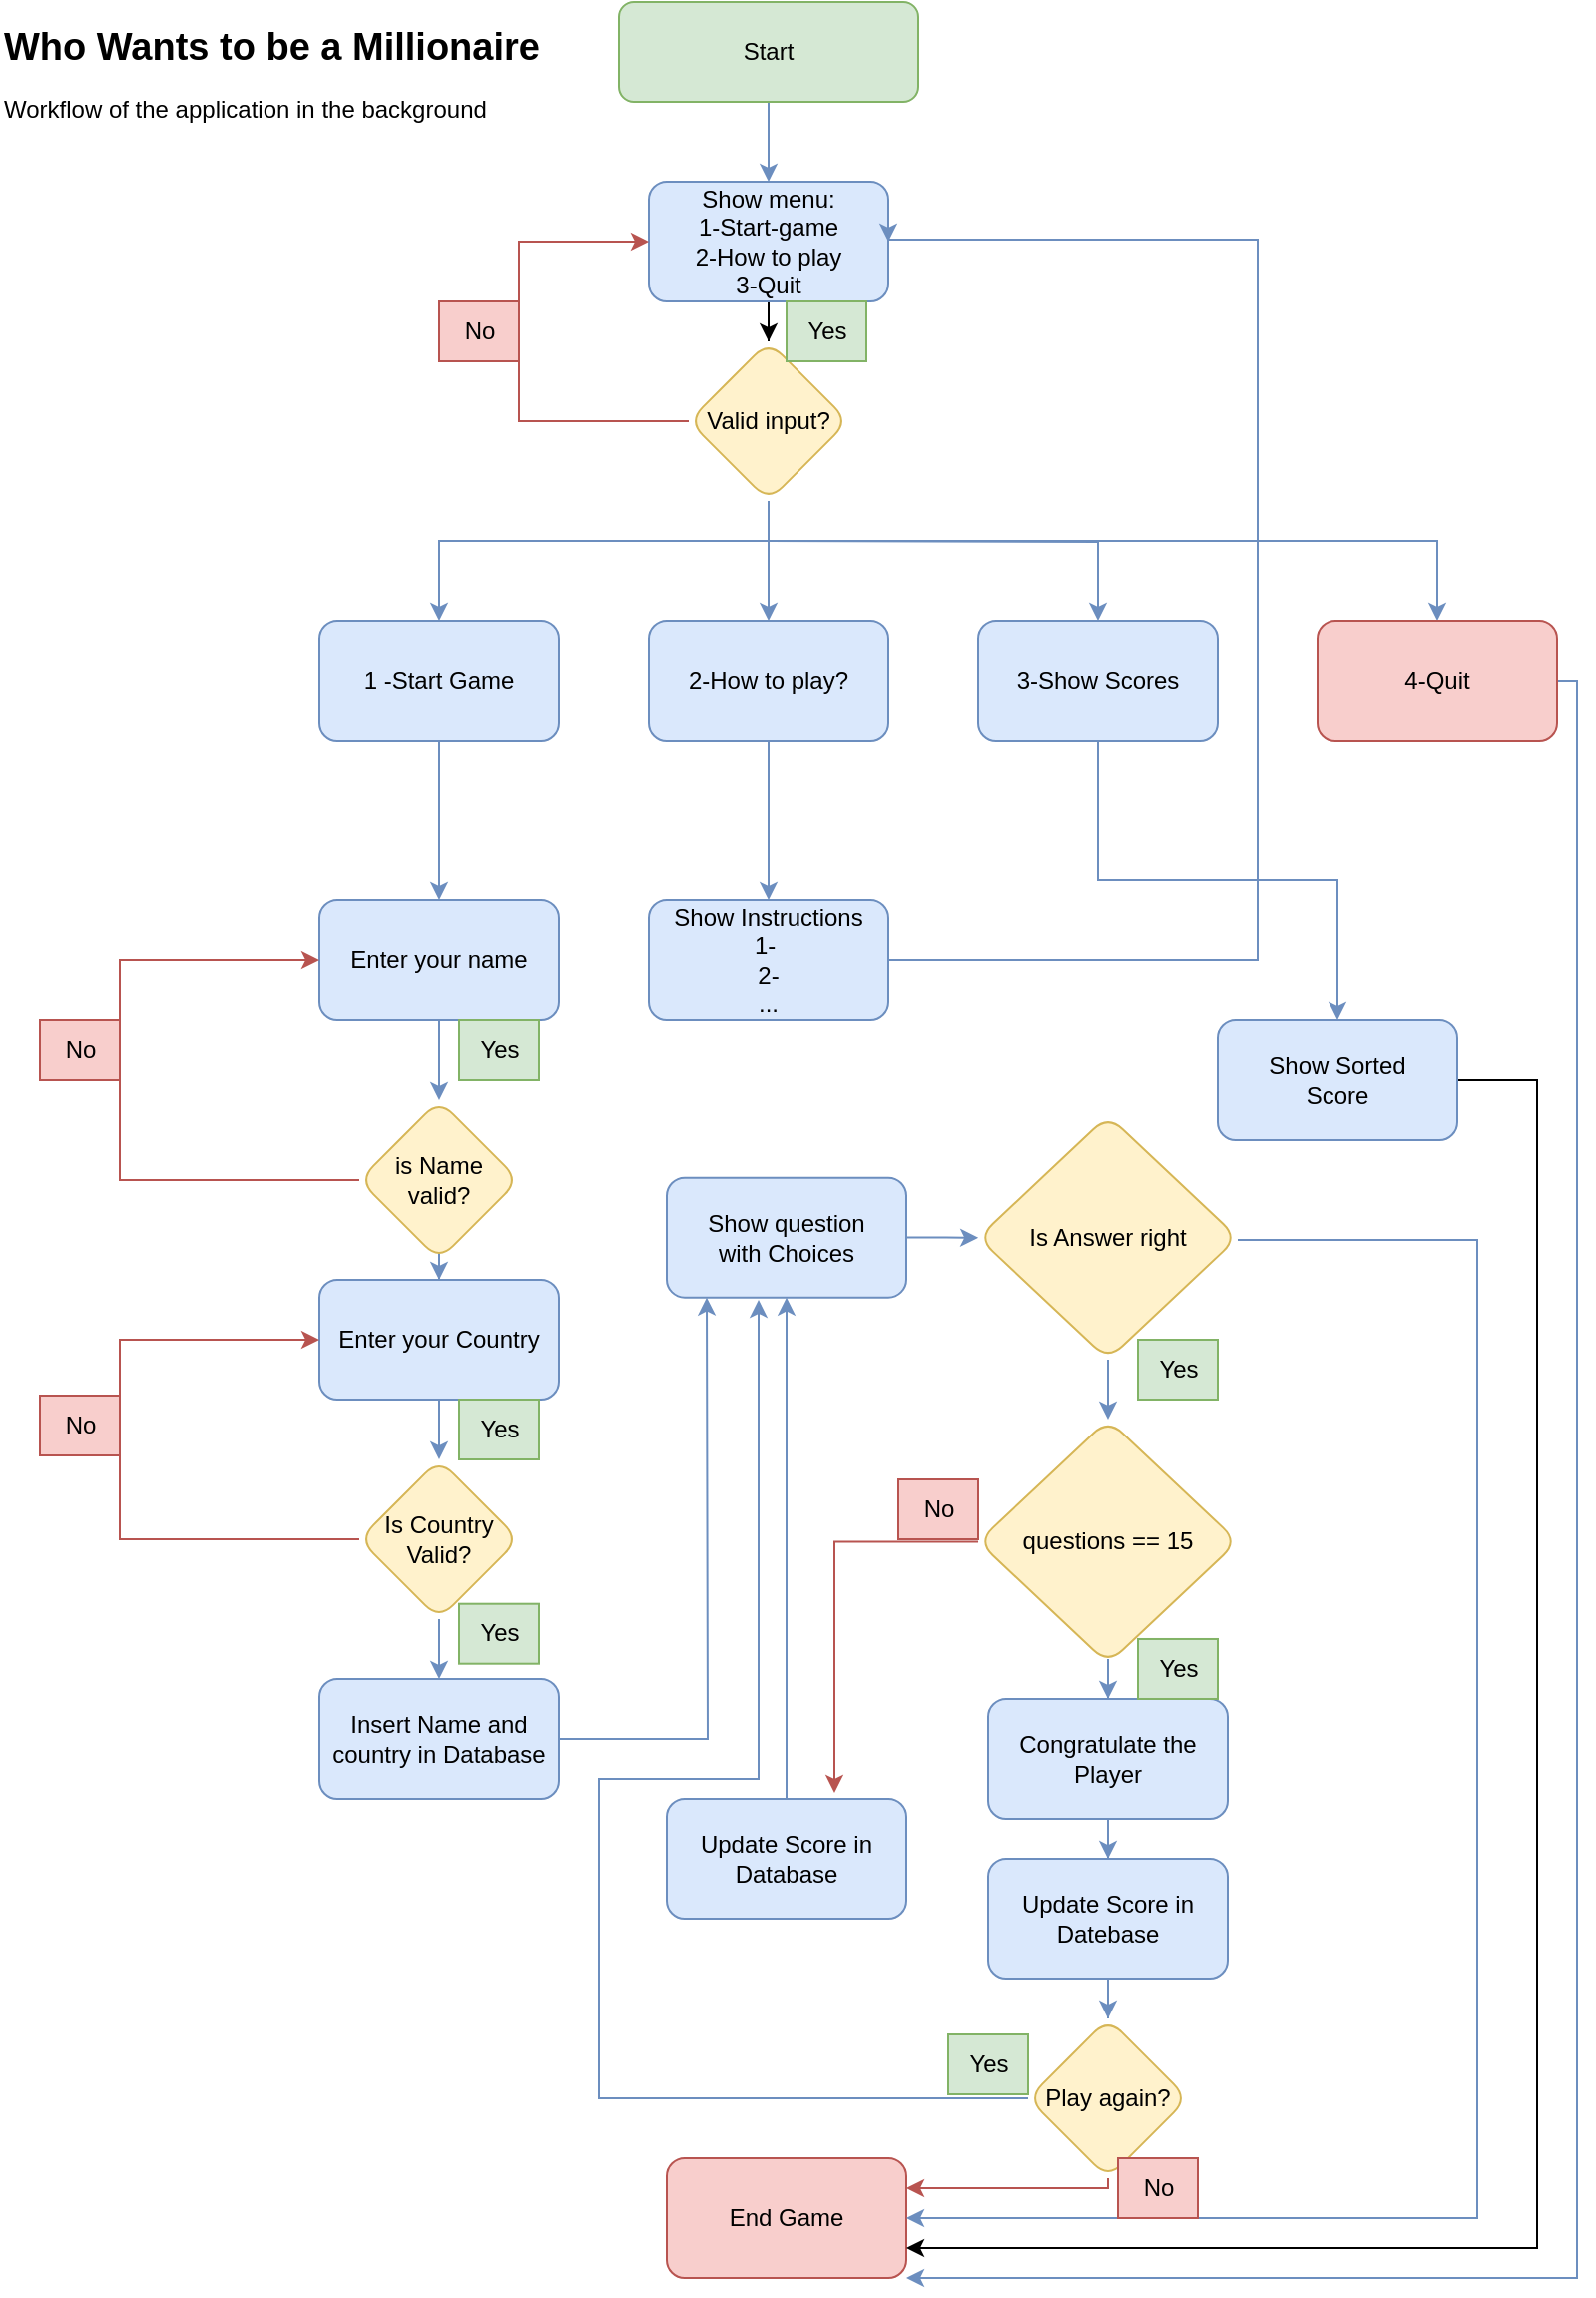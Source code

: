 <mxfile version="24.0.4" type="device">
  <diagram name="Page-1" id="EnJa8nesmO4lkYarM3P3">
    <mxGraphModel dx="1102" dy="1362" grid="1" gridSize="10" guides="1" tooltips="1" connect="1" arrows="1" fold="1" page="1" pageScale="1" pageWidth="827" pageHeight="1169" math="0" shadow="0">
      <root>
        <mxCell id="0" />
        <mxCell id="1" parent="0" />
        <mxCell id="nzZ0iq8yQrdat6Cmktu3-3" value="" style="edgeStyle=orthogonalEdgeStyle;rounded=0;orthogonalLoop=1;jettySize=auto;html=1;fillColor=#dae8fc;strokeColor=#6c8ebf;" edge="1" parent="1" source="nzZ0iq8yQrdat6Cmktu3-1" target="nzZ0iq8yQrdat6Cmktu3-2">
          <mxGeometry relative="1" as="geometry" />
        </mxCell>
        <mxCell id="nzZ0iq8yQrdat6Cmktu3-1" value="Start" style="rounded=1;whiteSpace=wrap;html=1;fillColor=#d5e8d4;strokeColor=#82b366;fontColor=#000000;" vertex="1" parent="1">
          <mxGeometry x="330" y="10" width="150" height="50" as="geometry" />
        </mxCell>
        <mxCell id="nzZ0iq8yQrdat6Cmktu3-5" value="" style="edgeStyle=orthogonalEdgeStyle;rounded=0;orthogonalLoop=1;jettySize=auto;html=1;" edge="1" parent="1" source="nzZ0iq8yQrdat6Cmktu3-2" target="nzZ0iq8yQrdat6Cmktu3-4">
          <mxGeometry relative="1" as="geometry" />
        </mxCell>
        <mxCell id="nzZ0iq8yQrdat6Cmktu3-2" value="Show menu:&lt;br&gt;1-Start-game&lt;br&gt;2-How to play&lt;br&gt;3-Quit" style="whiteSpace=wrap;html=1;rounded=1;fillColor=#dae8fc;strokeColor=#6c8ebf;fontColor=#000000;" vertex="1" parent="1">
          <mxGeometry x="345" y="100" width="120" height="60" as="geometry" />
        </mxCell>
        <mxCell id="nzZ0iq8yQrdat6Cmktu3-6" style="edgeStyle=orthogonalEdgeStyle;rounded=0;orthogonalLoop=1;jettySize=auto;html=1;exitX=0;exitY=0.5;exitDx=0;exitDy=0;entryX=0;entryY=0.5;entryDx=0;entryDy=0;fillColor=#f8cecc;strokeColor=#b85450;" edge="1" parent="1" source="nzZ0iq8yQrdat6Cmktu3-4" target="nzZ0iq8yQrdat6Cmktu3-2">
          <mxGeometry relative="1" as="geometry">
            <mxPoint x="359.999" y="200.059" as="sourcePoint" />
            <mxPoint x="330" y="130" as="targetPoint" />
            <Array as="points">
              <mxPoint x="280" y="220" />
              <mxPoint x="280" y="130" />
            </Array>
          </mxGeometry>
        </mxCell>
        <mxCell id="nzZ0iq8yQrdat6Cmktu3-13" style="edgeStyle=orthogonalEdgeStyle;rounded=0;orthogonalLoop=1;jettySize=auto;html=1;entryX=0.5;entryY=0;entryDx=0;entryDy=0;fillColor=#dae8fc;strokeColor=#6c8ebf;" edge="1" parent="1" source="nzZ0iq8yQrdat6Cmktu3-4" target="nzZ0iq8yQrdat6Cmktu3-10">
          <mxGeometry relative="1" as="geometry" />
        </mxCell>
        <mxCell id="nzZ0iq8yQrdat6Cmktu3-14" style="edgeStyle=orthogonalEdgeStyle;rounded=0;orthogonalLoop=1;jettySize=auto;html=1;entryX=0.5;entryY=0;entryDx=0;entryDy=0;fillColor=#dae8fc;strokeColor=#6c8ebf;" edge="1" parent="1" target="nzZ0iq8yQrdat6Cmktu3-11">
          <mxGeometry relative="1" as="geometry">
            <mxPoint x="405" y="280" as="sourcePoint" />
          </mxGeometry>
        </mxCell>
        <mxCell id="nzZ0iq8yQrdat6Cmktu3-15" style="edgeStyle=orthogonalEdgeStyle;rounded=0;orthogonalLoop=1;jettySize=auto;html=1;exitX=0.5;exitY=1;exitDx=0;exitDy=0;entryX=0.5;entryY=0;entryDx=0;entryDy=0;fillColor=#dae8fc;strokeColor=#6c8ebf;" edge="1" parent="1" source="nzZ0iq8yQrdat6Cmktu3-4" target="nzZ0iq8yQrdat6Cmktu3-8">
          <mxGeometry relative="1" as="geometry">
            <Array as="points">
              <mxPoint x="240" y="280" />
            </Array>
          </mxGeometry>
        </mxCell>
        <mxCell id="nzZ0iq8yQrdat6Cmktu3-75" style="edgeStyle=orthogonalEdgeStyle;rounded=0;orthogonalLoop=1;jettySize=auto;html=1;entryX=0.5;entryY=0;entryDx=0;entryDy=0;fillColor=#dae8fc;strokeColor=#6c8ebf;" edge="1" parent="1" source="nzZ0iq8yQrdat6Cmktu3-4" target="nzZ0iq8yQrdat6Cmktu3-72">
          <mxGeometry relative="1" as="geometry">
            <Array as="points">
              <mxPoint x="405" y="280" />
              <mxPoint x="740" y="280" />
            </Array>
          </mxGeometry>
        </mxCell>
        <mxCell id="nzZ0iq8yQrdat6Cmktu3-4" value="Valid input?" style="rhombus;whiteSpace=wrap;html=1;rounded=1;fillColor=#fff2cc;strokeColor=#d6b656;fontColor=#000000;" vertex="1" parent="1">
          <mxGeometry x="365" y="180" width="80" height="80" as="geometry" />
        </mxCell>
        <mxCell id="nzZ0iq8yQrdat6Cmktu3-7" value="No" style="text;html=1;align=center;verticalAlign=middle;resizable=0;points=[];autosize=1;strokeColor=#b85450;fillColor=#f8cecc;fontColor=#000000;" vertex="1" parent="1">
          <mxGeometry x="240" y="160" width="40" height="30" as="geometry" />
        </mxCell>
        <mxCell id="nzZ0iq8yQrdat6Cmktu3-21" value="" style="edgeStyle=orthogonalEdgeStyle;rounded=0;orthogonalLoop=1;jettySize=auto;html=1;fillColor=#dae8fc;strokeColor=#6c8ebf;" edge="1" parent="1" source="nzZ0iq8yQrdat6Cmktu3-8" target="nzZ0iq8yQrdat6Cmktu3-20">
          <mxGeometry relative="1" as="geometry" />
        </mxCell>
        <mxCell id="nzZ0iq8yQrdat6Cmktu3-8" value="1 -Start Game" style="whiteSpace=wrap;html=1;rounded=1;fillColor=#dae8fc;strokeColor=#6c8ebf;fontColor=#000000;" vertex="1" parent="1">
          <mxGeometry x="180" y="320" width="120" height="60" as="geometry" />
        </mxCell>
        <mxCell id="nzZ0iq8yQrdat6Cmktu3-17" value="" style="edgeStyle=orthogonalEdgeStyle;rounded=0;orthogonalLoop=1;jettySize=auto;html=1;fillColor=#dae8fc;strokeColor=#6c8ebf;" edge="1" parent="1" source="nzZ0iq8yQrdat6Cmktu3-10" target="nzZ0iq8yQrdat6Cmktu3-16">
          <mxGeometry relative="1" as="geometry" />
        </mxCell>
        <mxCell id="nzZ0iq8yQrdat6Cmktu3-10" value="2-How to play?" style="whiteSpace=wrap;html=1;rounded=1;fillColor=#dae8fc;strokeColor=#6c8ebf;fontColor=#000000;" vertex="1" parent="1">
          <mxGeometry x="345" y="320" width="120" height="60" as="geometry" />
        </mxCell>
        <mxCell id="nzZ0iq8yQrdat6Cmktu3-77" value="" style="edgeStyle=orthogonalEdgeStyle;rounded=0;orthogonalLoop=1;jettySize=auto;html=1;fillColor=#dae8fc;strokeColor=#6c8ebf;" edge="1" parent="1" source="nzZ0iq8yQrdat6Cmktu3-11" target="nzZ0iq8yQrdat6Cmktu3-76">
          <mxGeometry relative="1" as="geometry" />
        </mxCell>
        <mxCell id="nzZ0iq8yQrdat6Cmktu3-11" value="3-Show Scores" style="whiteSpace=wrap;html=1;rounded=1;fillColor=#dae8fc;strokeColor=#6c8ebf;" vertex="1" parent="1">
          <mxGeometry x="510" y="320" width="120" height="60" as="geometry" />
        </mxCell>
        <mxCell id="nzZ0iq8yQrdat6Cmktu3-19" style="edgeStyle=orthogonalEdgeStyle;rounded=0;orthogonalLoop=1;jettySize=auto;html=1;entryX=1;entryY=0.5;entryDx=0;entryDy=0;fillColor=#dae8fc;strokeColor=#6c8ebf;" edge="1" parent="1" source="nzZ0iq8yQrdat6Cmktu3-16" target="nzZ0iq8yQrdat6Cmktu3-2">
          <mxGeometry relative="1" as="geometry">
            <mxPoint x="740" y="120" as="targetPoint" />
            <Array as="points">
              <mxPoint x="650" y="490" />
              <mxPoint x="650" y="129" />
              <mxPoint x="465" y="129" />
            </Array>
          </mxGeometry>
        </mxCell>
        <mxCell id="nzZ0iq8yQrdat6Cmktu3-16" value="Show Instructions&lt;br&gt;1-&amp;nbsp;&lt;br&gt;2-&lt;br&gt;..." style="whiteSpace=wrap;html=1;rounded=1;fillColor=#dae8fc;strokeColor=#6c8ebf;fontColor=#000000;" vertex="1" parent="1">
          <mxGeometry x="345" y="460" width="120" height="60" as="geometry" />
        </mxCell>
        <mxCell id="nzZ0iq8yQrdat6Cmktu3-23" value="" style="edgeStyle=orthogonalEdgeStyle;rounded=0;orthogonalLoop=1;jettySize=auto;html=1;fillColor=#dae8fc;strokeColor=#6c8ebf;" edge="1" parent="1" source="nzZ0iq8yQrdat6Cmktu3-20" target="nzZ0iq8yQrdat6Cmktu3-22">
          <mxGeometry relative="1" as="geometry" />
        </mxCell>
        <mxCell id="nzZ0iq8yQrdat6Cmktu3-20" value="Enter your name" style="whiteSpace=wrap;html=1;rounded=1;fillColor=#dae8fc;strokeColor=#6c8ebf;fontColor=#000000;" vertex="1" parent="1">
          <mxGeometry x="180" y="460" width="120" height="60" as="geometry" />
        </mxCell>
        <mxCell id="nzZ0iq8yQrdat6Cmktu3-26" value="" style="edgeStyle=orthogonalEdgeStyle;rounded=0;orthogonalLoop=1;jettySize=auto;html=1;fillColor=#dae8fc;strokeColor=#6c8ebf;" edge="1" parent="1" source="nzZ0iq8yQrdat6Cmktu3-22" target="nzZ0iq8yQrdat6Cmktu3-25">
          <mxGeometry relative="1" as="geometry" />
        </mxCell>
        <mxCell id="nzZ0iq8yQrdat6Cmktu3-22" value="is Name&lt;br&gt;valid?" style="rhombus;whiteSpace=wrap;html=1;rounded=1;fillColor=#fff2cc;strokeColor=#d6b656;fontColor=#000000;" vertex="1" parent="1">
          <mxGeometry x="200" y="560" width="80" height="80" as="geometry" />
        </mxCell>
        <mxCell id="nzZ0iq8yQrdat6Cmktu3-28" value="" style="edgeStyle=orthogonalEdgeStyle;rounded=0;orthogonalLoop=1;jettySize=auto;html=1;fillColor=#dae8fc;strokeColor=#6c8ebf;" edge="1" parent="1" source="nzZ0iq8yQrdat6Cmktu3-25" target="nzZ0iq8yQrdat6Cmktu3-27">
          <mxGeometry relative="1" as="geometry" />
        </mxCell>
        <mxCell id="nzZ0iq8yQrdat6Cmktu3-25" value="Enter your Country" style="whiteSpace=wrap;html=1;rounded=1;fillColor=#dae8fc;strokeColor=#6c8ebf;fontColor=#000000;" vertex="1" parent="1">
          <mxGeometry x="180" y="650" width="120" height="60" as="geometry" />
        </mxCell>
        <mxCell id="nzZ0iq8yQrdat6Cmktu3-31" value="" style="edgeStyle=orthogonalEdgeStyle;rounded=0;orthogonalLoop=1;jettySize=auto;html=1;fillColor=#dae8fc;strokeColor=#6c8ebf;" edge="1" parent="1" source="nzZ0iq8yQrdat6Cmktu3-27" target="nzZ0iq8yQrdat6Cmktu3-30">
          <mxGeometry relative="1" as="geometry" />
        </mxCell>
        <mxCell id="nzZ0iq8yQrdat6Cmktu3-27" value="Is Country&lt;br&gt;Valid?" style="rhombus;whiteSpace=wrap;html=1;rounded=1;fillColor=#fff2cc;strokeColor=#d6b656;fontColor=#000000;" vertex="1" parent="1">
          <mxGeometry x="200" y="740" width="80" height="80" as="geometry" />
        </mxCell>
        <mxCell id="nzZ0iq8yQrdat6Cmktu3-33" value="" style="edgeStyle=orthogonalEdgeStyle;rounded=0;orthogonalLoop=1;jettySize=auto;html=1;exitX=1;exitY=0.5;exitDx=0;exitDy=0;fillColor=#dae8fc;strokeColor=#6c8ebf;" edge="1" parent="1" source="nzZ0iq8yQrdat6Cmktu3-30">
          <mxGeometry relative="1" as="geometry">
            <mxPoint x="260" y="880" as="sourcePoint" />
            <mxPoint x="374" y="658.83" as="targetPoint" />
          </mxGeometry>
        </mxCell>
        <mxCell id="nzZ0iq8yQrdat6Cmktu3-30" value="Insert Name and country in Database" style="whiteSpace=wrap;html=1;rounded=1;fillColor=#dae8fc;strokeColor=#6c8ebf;fontColor=#000000;" vertex="1" parent="1">
          <mxGeometry x="180" y="850" width="120" height="60" as="geometry" />
        </mxCell>
        <mxCell id="nzZ0iq8yQrdat6Cmktu3-42" value="" style="edgeStyle=orthogonalEdgeStyle;rounded=0;orthogonalLoop=1;jettySize=auto;html=1;fillColor=#dae8fc;strokeColor=#6c8ebf;" edge="1" parent="1" source="nzZ0iq8yQrdat6Cmktu3-32" target="nzZ0iq8yQrdat6Cmktu3-41">
          <mxGeometry relative="1" as="geometry" />
        </mxCell>
        <mxCell id="nzZ0iq8yQrdat6Cmktu3-32" value="Show question&lt;br&gt;with Choices" style="whiteSpace=wrap;html=1;rounded=1;fillColor=#dae8fc;strokeColor=#6c8ebf;fontColor=#000000;" vertex="1" parent="1">
          <mxGeometry x="354" y="598.83" width="120" height="60" as="geometry" />
        </mxCell>
        <mxCell id="nzZ0iq8yQrdat6Cmktu3-34" value="" style="endArrow=classic;html=1;rounded=0;entryX=0;entryY=0.5;entryDx=0;entryDy=0;exitX=0;exitY=0.5;exitDx=0;exitDy=0;fillColor=#f8cecc;strokeColor=#b85450;" edge="1" parent="1" source="nzZ0iq8yQrdat6Cmktu3-22" target="nzZ0iq8yQrdat6Cmktu3-20">
          <mxGeometry width="50" height="50" relative="1" as="geometry">
            <mxPoint x="340" y="610" as="sourcePoint" />
            <mxPoint x="390" y="560" as="targetPoint" />
            <Array as="points">
              <mxPoint x="80" y="600" />
              <mxPoint x="80" y="490" />
            </Array>
          </mxGeometry>
        </mxCell>
        <mxCell id="nzZ0iq8yQrdat6Cmktu3-35" value="" style="endArrow=classic;html=1;rounded=0;fillColor=#f8cecc;strokeColor=#b85450;" edge="1" parent="1">
          <mxGeometry width="50" height="50" relative="1" as="geometry">
            <mxPoint x="200" y="780" as="sourcePoint" />
            <mxPoint x="180" y="680" as="targetPoint" />
            <Array as="points">
              <mxPoint x="80" y="780" />
              <mxPoint x="80" y="730" />
              <mxPoint x="80" y="680" />
            </Array>
          </mxGeometry>
        </mxCell>
        <mxCell id="nzZ0iq8yQrdat6Cmktu3-36" value="No" style="text;html=1;align=center;verticalAlign=middle;resizable=0;points=[];autosize=1;strokeColor=#b85450;fillColor=#f8cecc;fontColor=#000000;" vertex="1" parent="1">
          <mxGeometry x="40" y="520" width="40" height="30" as="geometry" />
        </mxCell>
        <mxCell id="nzZ0iq8yQrdat6Cmktu3-37" value="No" style="text;html=1;align=center;verticalAlign=middle;resizable=0;points=[];autosize=1;strokeColor=#b85450;fillColor=#f8cecc;fontColor=#000000;" vertex="1" parent="1">
          <mxGeometry x="40" y="708" width="40" height="30" as="geometry" />
        </mxCell>
        <mxCell id="nzZ0iq8yQrdat6Cmktu3-38" value="Yes" style="text;html=1;align=center;verticalAlign=middle;resizable=0;points=[];autosize=1;strokeColor=#82b366;fillColor=#d5e8d4;fontColor=#000000;" vertex="1" parent="1">
          <mxGeometry x="250" y="520" width="40" height="30" as="geometry" />
        </mxCell>
        <mxCell id="nzZ0iq8yQrdat6Cmktu3-39" value="Yes" style="text;html=1;align=center;verticalAlign=middle;resizable=0;points=[];autosize=1;strokeColor=#82b366;fillColor=#d5e8d4;fontColor=#000000;" vertex="1" parent="1">
          <mxGeometry x="250" y="710" width="40" height="30" as="geometry" />
        </mxCell>
        <mxCell id="nzZ0iq8yQrdat6Cmktu3-40" value="Yes" style="text;html=1;align=center;verticalAlign=middle;resizable=0;points=[];autosize=1;strokeColor=#82b366;fillColor=#d5e8d4;fontColor=#000000;" vertex="1" parent="1">
          <mxGeometry x="250" y="812.35" width="40" height="30" as="geometry" />
        </mxCell>
        <mxCell id="nzZ0iq8yQrdat6Cmktu3-47" value="" style="edgeStyle=orthogonalEdgeStyle;rounded=0;orthogonalLoop=1;jettySize=auto;html=1;fillColor=#dae8fc;strokeColor=#6c8ebf;" edge="1" parent="1" source="nzZ0iq8yQrdat6Cmktu3-41" target="nzZ0iq8yQrdat6Cmktu3-46">
          <mxGeometry relative="1" as="geometry" />
        </mxCell>
        <mxCell id="nzZ0iq8yQrdat6Cmktu3-41" value="Is Answer right" style="rhombus;whiteSpace=wrap;html=1;rounded=1;fillColor=#fff2cc;strokeColor=#d6b656;fontColor=#000000;" vertex="1" parent="1">
          <mxGeometry x="510" y="567.65" width="130" height="122.35" as="geometry" />
        </mxCell>
        <mxCell id="nzZ0iq8yQrdat6Cmktu3-45" style="edgeStyle=orthogonalEdgeStyle;rounded=0;orthogonalLoop=1;jettySize=auto;html=1;entryX=0.5;entryY=1;entryDx=0;entryDy=0;fillColor=#dae8fc;strokeColor=#6c8ebf;" edge="1" parent="1" source="nzZ0iq8yQrdat6Cmktu3-43" target="nzZ0iq8yQrdat6Cmktu3-32">
          <mxGeometry relative="1" as="geometry" />
        </mxCell>
        <mxCell id="nzZ0iq8yQrdat6Cmktu3-43" value="Update Score in Database" style="whiteSpace=wrap;html=1;rounded=1;fillColor=#dae8fc;strokeColor=#6c8ebf;fontColor=#000000;" vertex="1" parent="1">
          <mxGeometry x="354" y="909.995" width="120" height="60" as="geometry" />
        </mxCell>
        <mxCell id="nzZ0iq8yQrdat6Cmktu3-50" value="" style="edgeStyle=orthogonalEdgeStyle;rounded=0;orthogonalLoop=1;jettySize=auto;html=1;fillColor=#dae8fc;strokeColor=#6c8ebf;" edge="1" parent="1" source="nzZ0iq8yQrdat6Cmktu3-46" target="nzZ0iq8yQrdat6Cmktu3-49">
          <mxGeometry relative="1" as="geometry" />
        </mxCell>
        <mxCell id="nzZ0iq8yQrdat6Cmktu3-46" value="questions == 15" style="rhombus;whiteSpace=wrap;html=1;rounded=1;fillColor=#fff2cc;strokeColor=#d6b656;fontColor=#000000;" vertex="1" parent="1">
          <mxGeometry x="510" y="720" width="130" height="122.35" as="geometry" />
        </mxCell>
        <mxCell id="nzZ0iq8yQrdat6Cmktu3-48" style="edgeStyle=orthogonalEdgeStyle;rounded=0;orthogonalLoop=1;jettySize=auto;html=1;entryX=0.7;entryY=-0.05;entryDx=0;entryDy=0;entryPerimeter=0;fillColor=#f8cecc;strokeColor=#b85450;" edge="1" parent="1" source="nzZ0iq8yQrdat6Cmktu3-46" target="nzZ0iq8yQrdat6Cmktu3-43">
          <mxGeometry relative="1" as="geometry" />
        </mxCell>
        <mxCell id="nzZ0iq8yQrdat6Cmktu3-52" value="" style="edgeStyle=orthogonalEdgeStyle;rounded=0;orthogonalLoop=1;jettySize=auto;html=1;fillColor=#dae8fc;strokeColor=#6c8ebf;" edge="1" parent="1" source="nzZ0iq8yQrdat6Cmktu3-49" target="nzZ0iq8yQrdat6Cmktu3-51">
          <mxGeometry relative="1" as="geometry" />
        </mxCell>
        <mxCell id="nzZ0iq8yQrdat6Cmktu3-49" value="Congratulate the Player" style="whiteSpace=wrap;html=1;rounded=1;fillColor=#dae8fc;strokeColor=#6c8ebf;fontColor=#000000;" vertex="1" parent="1">
          <mxGeometry x="515" y="859.995" width="120" height="60" as="geometry" />
        </mxCell>
        <mxCell id="nzZ0iq8yQrdat6Cmktu3-54" value="" style="edgeStyle=orthogonalEdgeStyle;rounded=0;orthogonalLoop=1;jettySize=auto;html=1;fillColor=#dae8fc;strokeColor=#6c8ebf;" edge="1" parent="1" source="nzZ0iq8yQrdat6Cmktu3-51" target="nzZ0iq8yQrdat6Cmktu3-53">
          <mxGeometry relative="1" as="geometry" />
        </mxCell>
        <mxCell id="nzZ0iq8yQrdat6Cmktu3-51" value="Update Score in Datebase" style="whiteSpace=wrap;html=1;rounded=1;fillColor=#dae8fc;strokeColor=#6c8ebf;fontColor=#000000;" vertex="1" parent="1">
          <mxGeometry x="515" y="940.005" width="120" height="60" as="geometry" />
        </mxCell>
        <mxCell id="nzZ0iq8yQrdat6Cmktu3-68" style="edgeStyle=orthogonalEdgeStyle;rounded=0;orthogonalLoop=1;jettySize=auto;html=1;entryX=1;entryY=0.25;entryDx=0;entryDy=0;fillColor=#f8cecc;strokeColor=#b85450;" edge="1" parent="1" source="nzZ0iq8yQrdat6Cmktu3-53" target="nzZ0iq8yQrdat6Cmktu3-56">
          <mxGeometry relative="1" as="geometry">
            <Array as="points">
              <mxPoint x="575" y="1105" />
            </Array>
          </mxGeometry>
        </mxCell>
        <mxCell id="nzZ0iq8yQrdat6Cmktu3-53" value="Play again?" style="rhombus;whiteSpace=wrap;html=1;rounded=1;fillColor=#fff2cc;strokeColor=#d6b656;" vertex="1" parent="1">
          <mxGeometry x="535" y="1020.005" width="80" height="80" as="geometry" />
        </mxCell>
        <mxCell id="nzZ0iq8yQrdat6Cmktu3-55" value="" style="endArrow=classic;html=1;rounded=0;exitX=0;exitY=0.5;exitDx=0;exitDy=0;fillColor=#dae8fc;strokeColor=#6c8ebf;" edge="1" parent="1" source="nzZ0iq8yQrdat6Cmktu3-53">
          <mxGeometry width="50" height="50" relative="1" as="geometry">
            <mxPoint x="515" y="1120.015" as="sourcePoint" />
            <mxPoint x="400" y="660" as="targetPoint" />
            <Array as="points">
              <mxPoint x="320" y="1060" />
              <mxPoint x="320" y="900" />
              <mxPoint x="400" y="900" />
            </Array>
          </mxGeometry>
        </mxCell>
        <mxCell id="nzZ0iq8yQrdat6Cmktu3-56" value="End Game" style="whiteSpace=wrap;html=1;rounded=1;fillColor=#f8cecc;strokeColor=#b85450;fontColor=#000000;" vertex="1" parent="1">
          <mxGeometry x="354" y="1090.005" width="120" height="60" as="geometry" />
        </mxCell>
        <mxCell id="nzZ0iq8yQrdat6Cmktu3-60" value="No" style="text;html=1;align=center;verticalAlign=middle;resizable=0;points=[];autosize=1;strokeColor=#b85450;fillColor=#f8cecc;fontColor=#000000;" vertex="1" parent="1">
          <mxGeometry x="470" y="750" width="40" height="30" as="geometry" />
        </mxCell>
        <mxCell id="nzZ0iq8yQrdat6Cmktu3-61" value="Yes" style="text;html=1;align=center;verticalAlign=middle;resizable=0;points=[];autosize=1;strokeColor=#82b366;fillColor=#d5e8d4;fontColor=#000000;" vertex="1" parent="1">
          <mxGeometry x="590" y="680" width="40" height="30" as="geometry" />
        </mxCell>
        <mxCell id="nzZ0iq8yQrdat6Cmktu3-64" value="" style="endArrow=classic;html=1;rounded=0;entryX=1;entryY=0.5;entryDx=0;entryDy=0;fillColor=#dae8fc;strokeColor=#6c8ebf;" edge="1" parent="1" target="nzZ0iq8yQrdat6Cmktu3-56">
          <mxGeometry width="50" height="50" relative="1" as="geometry">
            <mxPoint x="640" y="630" as="sourcePoint" />
            <mxPoint x="760" y="1120" as="targetPoint" />
            <Array as="points">
              <mxPoint x="760" y="630" />
              <mxPoint x="760" y="1120" />
            </Array>
          </mxGeometry>
        </mxCell>
        <mxCell id="nzZ0iq8yQrdat6Cmktu3-65" value="Yes" style="text;html=1;align=center;verticalAlign=middle;resizable=0;points=[];autosize=1;strokeColor=#82b366;fillColor=#d5e8d4;fontColor=#000000;" vertex="1" parent="1">
          <mxGeometry x="414" y="160" width="40" height="30" as="geometry" />
        </mxCell>
        <mxCell id="nzZ0iq8yQrdat6Cmktu3-66" value="Yes" style="text;html=1;align=center;verticalAlign=middle;resizable=0;points=[];autosize=1;strokeColor=#82b366;fillColor=#d5e8d4;fontColor=#000000;" vertex="1" parent="1">
          <mxGeometry x="590" y="829.99" width="40" height="30" as="geometry" />
        </mxCell>
        <mxCell id="nzZ0iq8yQrdat6Cmktu3-67" value="Yes" style="text;html=1;align=center;verticalAlign=middle;resizable=0;points=[];autosize=1;strokeColor=#82b366;fillColor=#d5e8d4;fontColor=#000000;" vertex="1" parent="1">
          <mxGeometry x="495" y="1028" width="40" height="30" as="geometry" />
        </mxCell>
        <mxCell id="nzZ0iq8yQrdat6Cmktu3-69" value="No" style="text;html=1;align=center;verticalAlign=middle;resizable=0;points=[];autosize=1;strokeColor=#b85450;fillColor=#f8cecc;fontColor=#000000;" vertex="1" parent="1">
          <mxGeometry x="580" y="1090" width="40" height="30" as="geometry" />
        </mxCell>
        <mxCell id="nzZ0iq8yQrdat6Cmktu3-70" value="&lt;h1 style=&quot;margin-top: 0px;&quot;&gt;&lt;span style=&quot;background-color: initial;&quot;&gt;&lt;font style=&quot;font-size: 19px;&quot;&gt;Who Wants to be a Millionaire&lt;/font&gt;&lt;br&gt;&lt;/span&gt;&lt;span style=&quot;background-color: initial; font-size: 12px; font-weight: normal;&quot;&gt;Workflow of the application in the background&amp;nbsp;&lt;/span&gt;&lt;br&gt;&lt;/h1&gt;" style="text;html=1;whiteSpace=wrap;overflow=hidden;rounded=0;" vertex="1" parent="1">
          <mxGeometry x="20" y="10" width="290" height="120" as="geometry" />
        </mxCell>
        <mxCell id="nzZ0iq8yQrdat6Cmktu3-74" style="edgeStyle=orthogonalEdgeStyle;rounded=0;orthogonalLoop=1;jettySize=auto;html=1;entryX=1;entryY=1;entryDx=0;entryDy=0;fillColor=#dae8fc;strokeColor=#6c8ebf;" edge="1" parent="1" source="nzZ0iq8yQrdat6Cmktu3-72" target="nzZ0iq8yQrdat6Cmktu3-56">
          <mxGeometry relative="1" as="geometry">
            <Array as="points">
              <mxPoint x="810" y="350" />
              <mxPoint x="810" y="1150" />
            </Array>
          </mxGeometry>
        </mxCell>
        <mxCell id="nzZ0iq8yQrdat6Cmktu3-72" value="4-Quit" style="whiteSpace=wrap;html=1;rounded=1;fillColor=#f8cecc;strokeColor=#b85450;" vertex="1" parent="1">
          <mxGeometry x="680" y="320" width="120" height="60" as="geometry" />
        </mxCell>
        <mxCell id="nzZ0iq8yQrdat6Cmktu3-79" style="edgeStyle=orthogonalEdgeStyle;rounded=0;orthogonalLoop=1;jettySize=auto;html=1;entryX=1;entryY=0.75;entryDx=0;entryDy=0;" edge="1" parent="1" source="nzZ0iq8yQrdat6Cmktu3-76" target="nzZ0iq8yQrdat6Cmktu3-56">
          <mxGeometry relative="1" as="geometry">
            <Array as="points">
              <mxPoint x="790" y="550" />
              <mxPoint x="790" y="1135" />
            </Array>
          </mxGeometry>
        </mxCell>
        <mxCell id="nzZ0iq8yQrdat6Cmktu3-76" value="Show Sorted&lt;br&gt;Score" style="whiteSpace=wrap;html=1;fillColor=#dae8fc;strokeColor=#6c8ebf;rounded=1;" vertex="1" parent="1">
          <mxGeometry x="630" y="520" width="120" height="60" as="geometry" />
        </mxCell>
      </root>
    </mxGraphModel>
  </diagram>
</mxfile>
